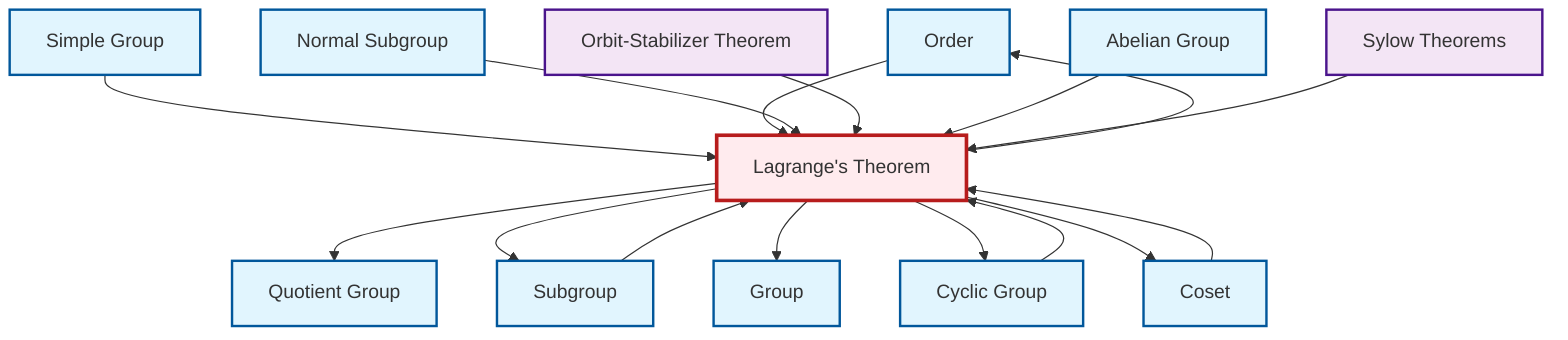 graph TD
    classDef definition fill:#e1f5fe,stroke:#01579b,stroke-width:2px
    classDef theorem fill:#f3e5f5,stroke:#4a148c,stroke-width:2px
    classDef axiom fill:#fff3e0,stroke:#e65100,stroke-width:2px
    classDef example fill:#e8f5e9,stroke:#1b5e20,stroke-width:2px
    classDef current fill:#ffebee,stroke:#b71c1c,stroke-width:3px
    def-order["Order"]:::definition
    thm-lagrange["Lagrange's Theorem"]:::theorem
    def-abelian-group["Abelian Group"]:::definition
    def-normal-subgroup["Normal Subgroup"]:::definition
    thm-orbit-stabilizer["Orbit-Stabilizer Theorem"]:::theorem
    def-subgroup["Subgroup"]:::definition
    def-coset["Coset"]:::definition
    def-cyclic-group["Cyclic Group"]:::definition
    def-group["Group"]:::definition
    thm-sylow["Sylow Theorems"]:::theorem
    def-simple-group["Simple Group"]:::definition
    def-quotient-group["Quotient Group"]:::definition
    thm-lagrange --> def-order
    def-simple-group --> thm-lagrange
    thm-lagrange --> def-quotient-group
    thm-lagrange --> def-subgroup
    def-cyclic-group --> thm-lagrange
    def-order --> thm-lagrange
    def-normal-subgroup --> thm-lagrange
    thm-orbit-stabilizer --> thm-lagrange
    def-abelian-group --> thm-lagrange
    thm-lagrange --> def-group
    def-coset --> thm-lagrange
    def-subgroup --> thm-lagrange
    thm-sylow --> thm-lagrange
    thm-lagrange --> def-cyclic-group
    thm-lagrange --> def-coset
    class thm-lagrange current